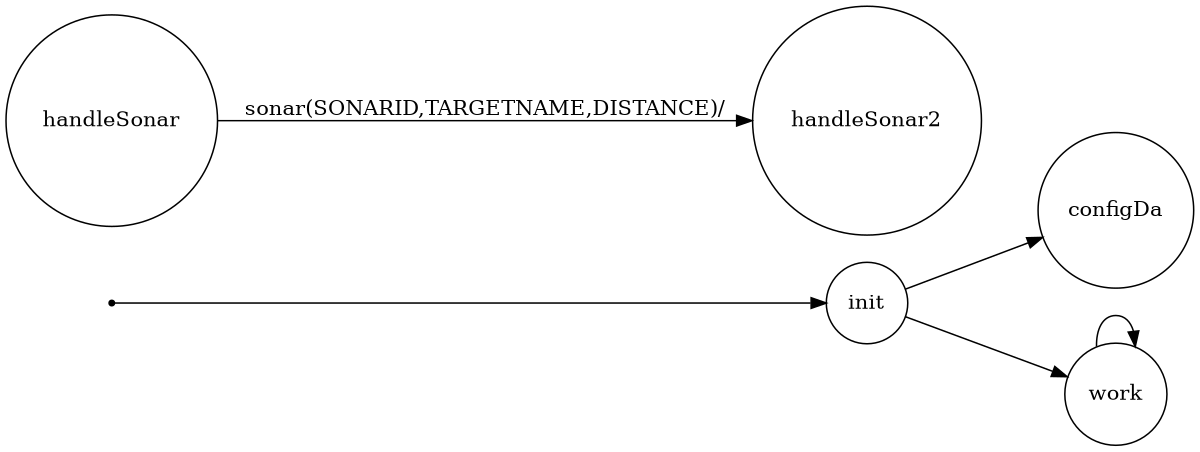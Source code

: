 /*
*
* A GraphViz DOT FSM description 
* Please use a GraphViz visualizer (like http://www.webgraphviz.com)
* 
* Generated by AM,NC,RM
*  
*/
 
digraph finite_state_machine {
  	rankdir=LR;
  	size="8,5"
  	node [shape = point]; iniziale;
  	node [shape = doublecircle]; 
  	node [shape = circle];
  	iniziale -> init [label = ""];
  	
  	
  	init -> configDa [ label = ""];
  	init -> work [ label = ""];
  	
  	work -> work [ label = ""];
  	
  	handleSonar -> handleSonar2 [ label = "sonar(SONARID,TARGETNAME,DISTANCE)/"];
}